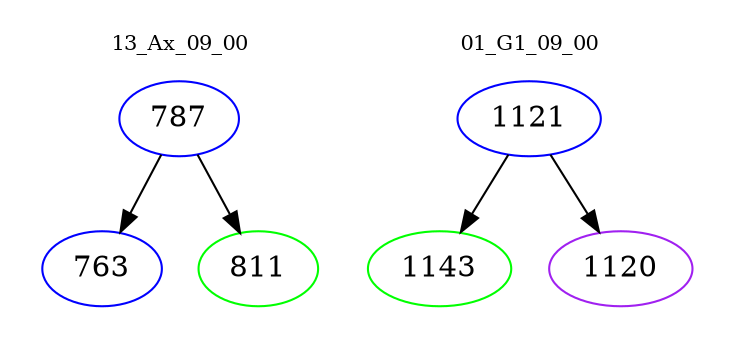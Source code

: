 digraph{
subgraph cluster_0 {
color = white
label = "13_Ax_09_00";
fontsize=10;
T0_787 [label="787", color="blue"]
T0_787 -> T0_763 [color="black"]
T0_763 [label="763", color="blue"]
T0_787 -> T0_811 [color="black"]
T0_811 [label="811", color="green"]
}
subgraph cluster_1 {
color = white
label = "01_G1_09_00";
fontsize=10;
T1_1121 [label="1121", color="blue"]
T1_1121 -> T1_1143 [color="black"]
T1_1143 [label="1143", color="green"]
T1_1121 -> T1_1120 [color="black"]
T1_1120 [label="1120", color="purple"]
}
}
